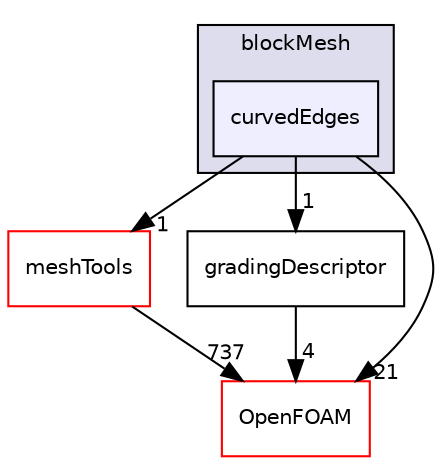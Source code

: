 digraph "src/mesh/blockMesh/curvedEdges" {
  bgcolor=transparent;
  compound=true
  node [ fontsize="10", fontname="Helvetica"];
  edge [ labelfontsize="10", labelfontname="Helvetica"];
  subgraph clusterdir_ade3ea1948a418ffb78a293f495540d7 {
    graph [ bgcolor="#ddddee", pencolor="black", label="blockMesh" fontname="Helvetica", fontsize="10", URL="dir_ade3ea1948a418ffb78a293f495540d7.html"]
  dir_8447882a29dd15b2ac259f90a5263f87 [shape=box, label="curvedEdges", style="filled", fillcolor="#eeeeff", pencolor="black", URL="dir_8447882a29dd15b2ac259f90a5263f87.html"];
  }
  dir_ae30ad0bef50cf391b24c614251bb9fd [shape=box label="meshTools" color="red" URL="dir_ae30ad0bef50cf391b24c614251bb9fd.html"];
  dir_3903f2573fdbc5abba7a817e773bfcbc [shape=box label="gradingDescriptor" URL="dir_3903f2573fdbc5abba7a817e773bfcbc.html"];
  dir_c5473ff19b20e6ec4dfe5c310b3778a8 [shape=box label="OpenFOAM" color="red" URL="dir_c5473ff19b20e6ec4dfe5c310b3778a8.html"];
  dir_ae30ad0bef50cf391b24c614251bb9fd->dir_c5473ff19b20e6ec4dfe5c310b3778a8 [headlabel="737", labeldistance=1.5 headhref="dir_001751_001897.html"];
  dir_8447882a29dd15b2ac259f90a5263f87->dir_ae30ad0bef50cf391b24c614251bb9fd [headlabel="1", labeldistance=1.5 headhref="dir_001725_001751.html"];
  dir_8447882a29dd15b2ac259f90a5263f87->dir_3903f2573fdbc5abba7a817e773bfcbc [headlabel="1", labeldistance=1.5 headhref="dir_001725_001726.html"];
  dir_8447882a29dd15b2ac259f90a5263f87->dir_c5473ff19b20e6ec4dfe5c310b3778a8 [headlabel="21", labeldistance=1.5 headhref="dir_001725_001897.html"];
  dir_3903f2573fdbc5abba7a817e773bfcbc->dir_c5473ff19b20e6ec4dfe5c310b3778a8 [headlabel="4", labeldistance=1.5 headhref="dir_001726_001897.html"];
}
